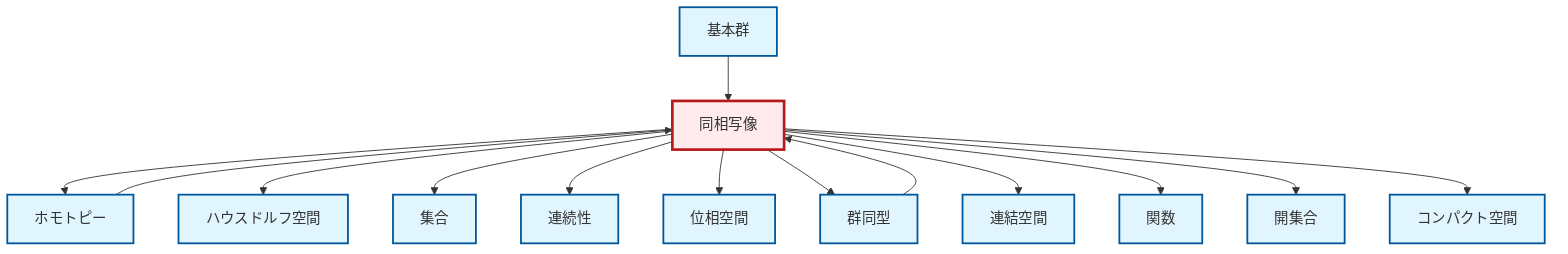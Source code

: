 graph TD
    classDef definition fill:#e1f5fe,stroke:#01579b,stroke-width:2px
    classDef theorem fill:#f3e5f5,stroke:#4a148c,stroke-width:2px
    classDef axiom fill:#fff3e0,stroke:#e65100,stroke-width:2px
    classDef example fill:#e8f5e9,stroke:#1b5e20,stroke-width:2px
    classDef current fill:#ffebee,stroke:#b71c1c,stroke-width:3px
    def-homeomorphism["同相写像"]:::definition
    def-continuity["連続性"]:::definition
    def-hausdorff["ハウスドルフ空間"]:::definition
    def-open-set["開集合"]:::definition
    def-fundamental-group["基本群"]:::definition
    def-compact["コンパクト空間"]:::definition
    def-set["集合"]:::definition
    def-topological-space["位相空間"]:::definition
    def-homotopy["ホモトピー"]:::definition
    def-isomorphism["群同型"]:::definition
    def-connected["連結空間"]:::definition
    def-function["関数"]:::definition
    def-homeomorphism --> def-homotopy
    def-homeomorphism --> def-hausdorff
    def-homeomorphism --> def-set
    def-fundamental-group --> def-homeomorphism
    def-homeomorphism --> def-continuity
    def-homeomorphism --> def-topological-space
    def-isomorphism --> def-homeomorphism
    def-homeomorphism --> def-isomorphism
    def-homeomorphism --> def-connected
    def-homotopy --> def-homeomorphism
    def-homeomorphism --> def-function
    def-homeomorphism --> def-open-set
    def-homeomorphism --> def-compact
    class def-homeomorphism current